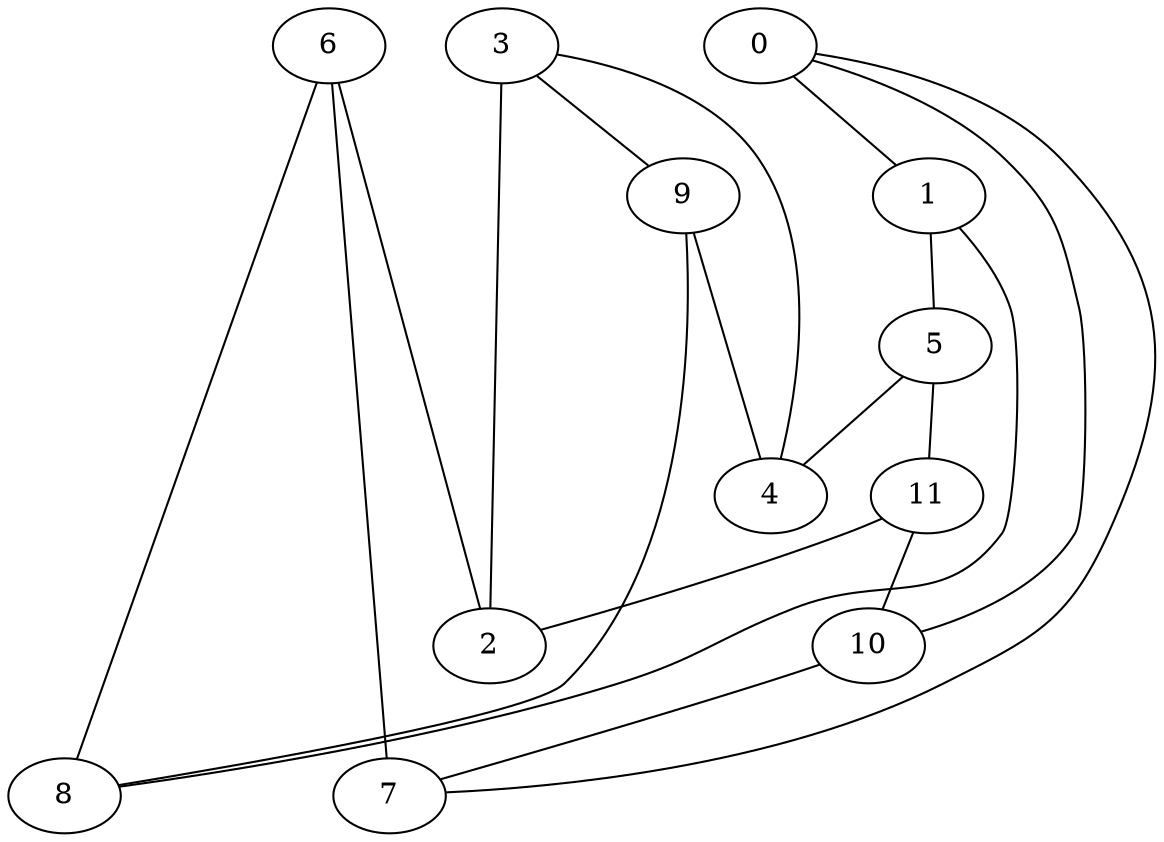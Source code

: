 strict graph {


	"1" [  weight=0 ];

	"1" -- "5" [  weight=0 ];

	"1" [  weight=0 ];

	"1" -- "8" [  weight=0 ];

	"5" [  weight=0 ];

	"5" -- "11" [  weight=0 ];

	"5" -- "4" [  weight=0 ];

	"5" -- "1" [  weight=0 ];

	"11" [  weight=0 ];

	"11" -- "2" [  weight=0 ];

	"11" -- "5" [  weight=0 ];

	"11" -- "10" [  weight=0 ];

	"6" [  weight=0 ];

	"6" -- "2" [  weight=0 ];

	"6" -- "8" [  weight=0 ];

	"6" -- "7" [  weight=0 ];

	"3" [  weight=0 ];

	"3" -- "2" [  weight=0 ];

	"3" -- "9" [  weight=0 ];

	"3" -- "4" [  weight=0 ];

	"9" [  weight=0 ];

	"9" -- "8" [  weight=0 ];

	"9" -- "4" [  weight=0 ];

	"9" -- "3" [  weight=0 ];

	"0" [  weight=0 ];

	"0" -- "10" [  weight=0 ];

	"0" -- "1" [  weight=0 ];

	"0" -- "7" [  weight=0 ];

	"8" [  weight=0 ];

	"8" -- "6" [  weight=0 ];

	"8" -- "9" [  weight=0 ];

	"8" -- "1" [  weight=0 ];

	"4" [  weight=0 ];

	"4" -- "5" [  weight=0 ];

	"4" -- "3" [  weight=0 ];

	"4" -- "9" [  weight=0 ];

	"10" [  weight=0 ];

	"10" -- "7" [  weight=0 ];

	"10" -- "11" [  weight=0 ];

	"10" [  weight=0 ];

	"7" [  weight=0 ];

	"7" -- "10" [  weight=0 ];

	"7" [  weight=0 ];

	"7" -- "6" [  weight=0 ];

	"2" [  weight=0 ];

	"2" -- "6" [  weight=0 ];

	"2" -- "3" [  weight=0 ];

	"2" -- "11" [  weight=0 ];

}
